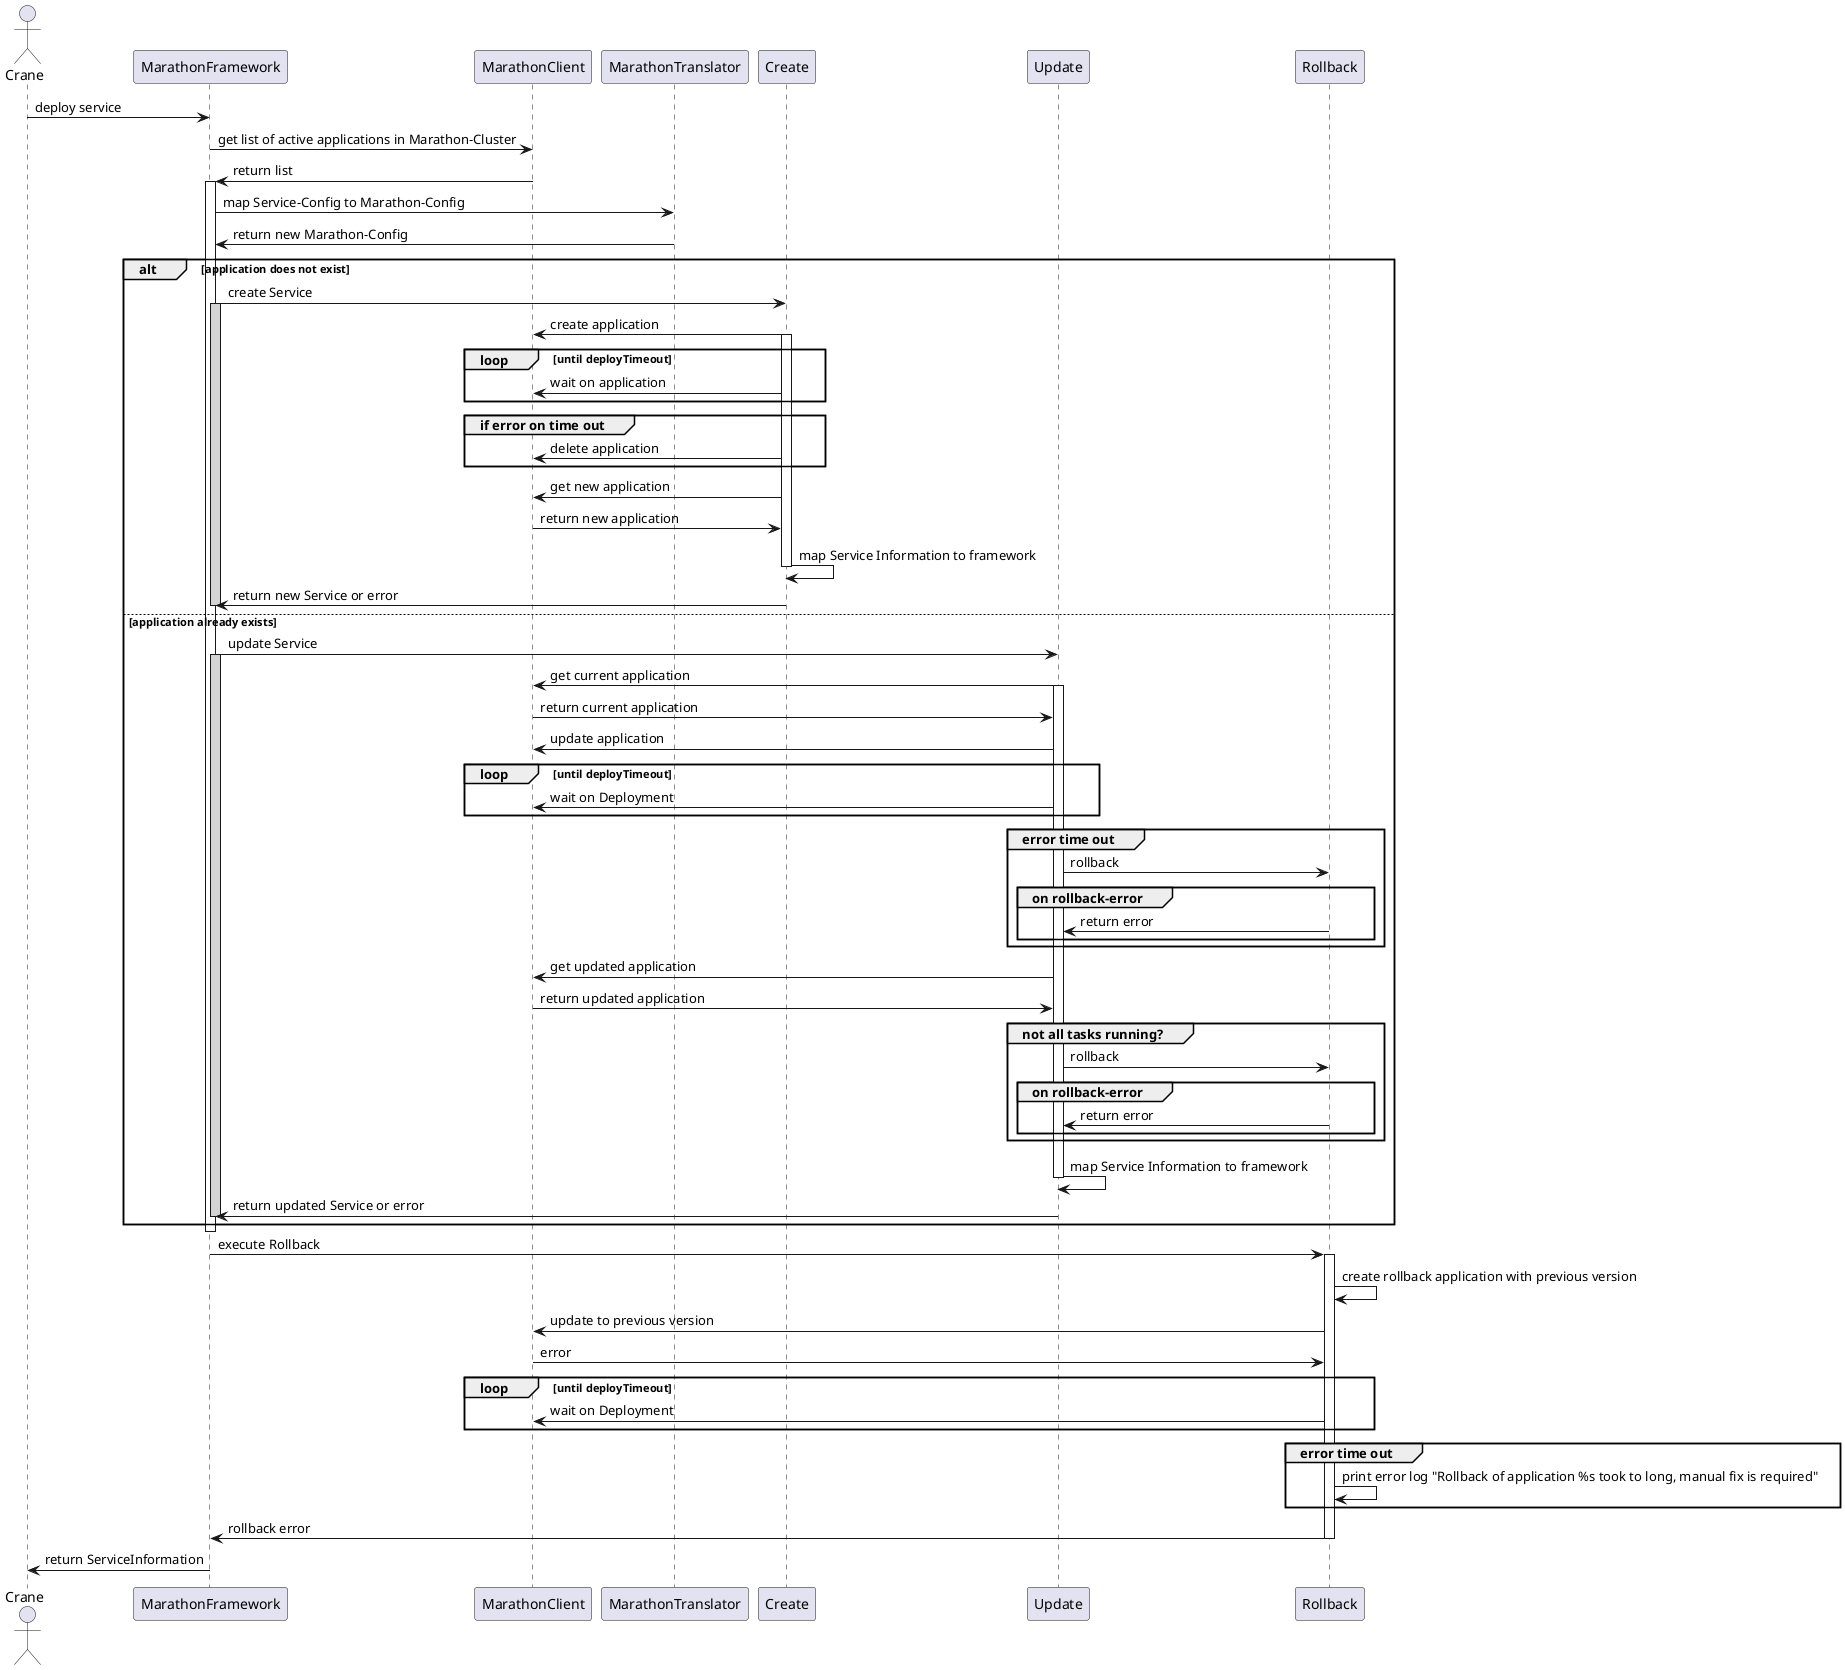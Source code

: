 @startuml
actor Crane
Crane -> MarathonFramework: deploy service
MarathonFramework -> MarathonClient: get list of active applications in Marathon-Cluster
MarathonClient -> MarathonFramework: return list
activate MarathonFramework
MarathonFramework -> MarathonTranslator: map Service-Config to Marathon-Config
MarathonTranslator -> MarathonFramework: return new Marathon-Config
alt application does not exist
    MarathonFramework -> Create: create Service
    activate MarathonFramework #LightGrey
    Create -> MarathonClient: create application
    activate Create
    loop until deployTimeout
        Create -> MarathonClient: wait on application
    end
    group if error on time out
        Create -> MarathonClient: delete application
    end
    Create -> MarathonClient: get new application
    MarathonClient -> Create: return new application
    Create -> Create: map Service Information to framework
    deactivate Create
    Create -> MarathonFramework: return new Service or error
    deactivate MarathonFramework
else application already exists
    MarathonFramework -> Update: update Service
    activate MarathonFramework #LightGrey
    Update -> MarathonClient: get current application
    activate Update
    MarathonClient -> Update: return current application
    Update -> MarathonClient: update application
    loop until deployTimeout
        Update -> MarathonClient: wait on Deployment
    end
    group error time out
        Update -> Rollback: rollback
        group on rollback-error
            Rollback -> Update: return error
        end
    end
    Update -> MarathonClient: get updated application
    MarathonClient -> Update: return updated application
    group not all tasks running?
        Update -> Rollback: rollback
        group on rollback-error
            Rollback -> Update: return error
        end
    end
    Update -> Update: map Service Information to framework
    deactivate Update
    Update -> MarathonFramework: return updated Service or error
    deactivate MarathonFramework
end
deactivate MarathonFramework
MarathonFramework -> Rollback: execute Rollback
activate Rollback
Rollback -> Rollback: create rollback application with previous version
Rollback -> MarathonClient: update to previous version
MarathonClient -> Rollback: error
loop until deployTimeout
    Rollback -> MarathonClient: wait on Deployment
end
group error time out
    Rollback -> Rollback: print error log "Rollback of application %s took to long, manual fix is required"
end
Rollback -> MarathonFramework: rollback error
deactivate Rollback
MarathonFramework -> Crane: return ServiceInformation
@enduml
